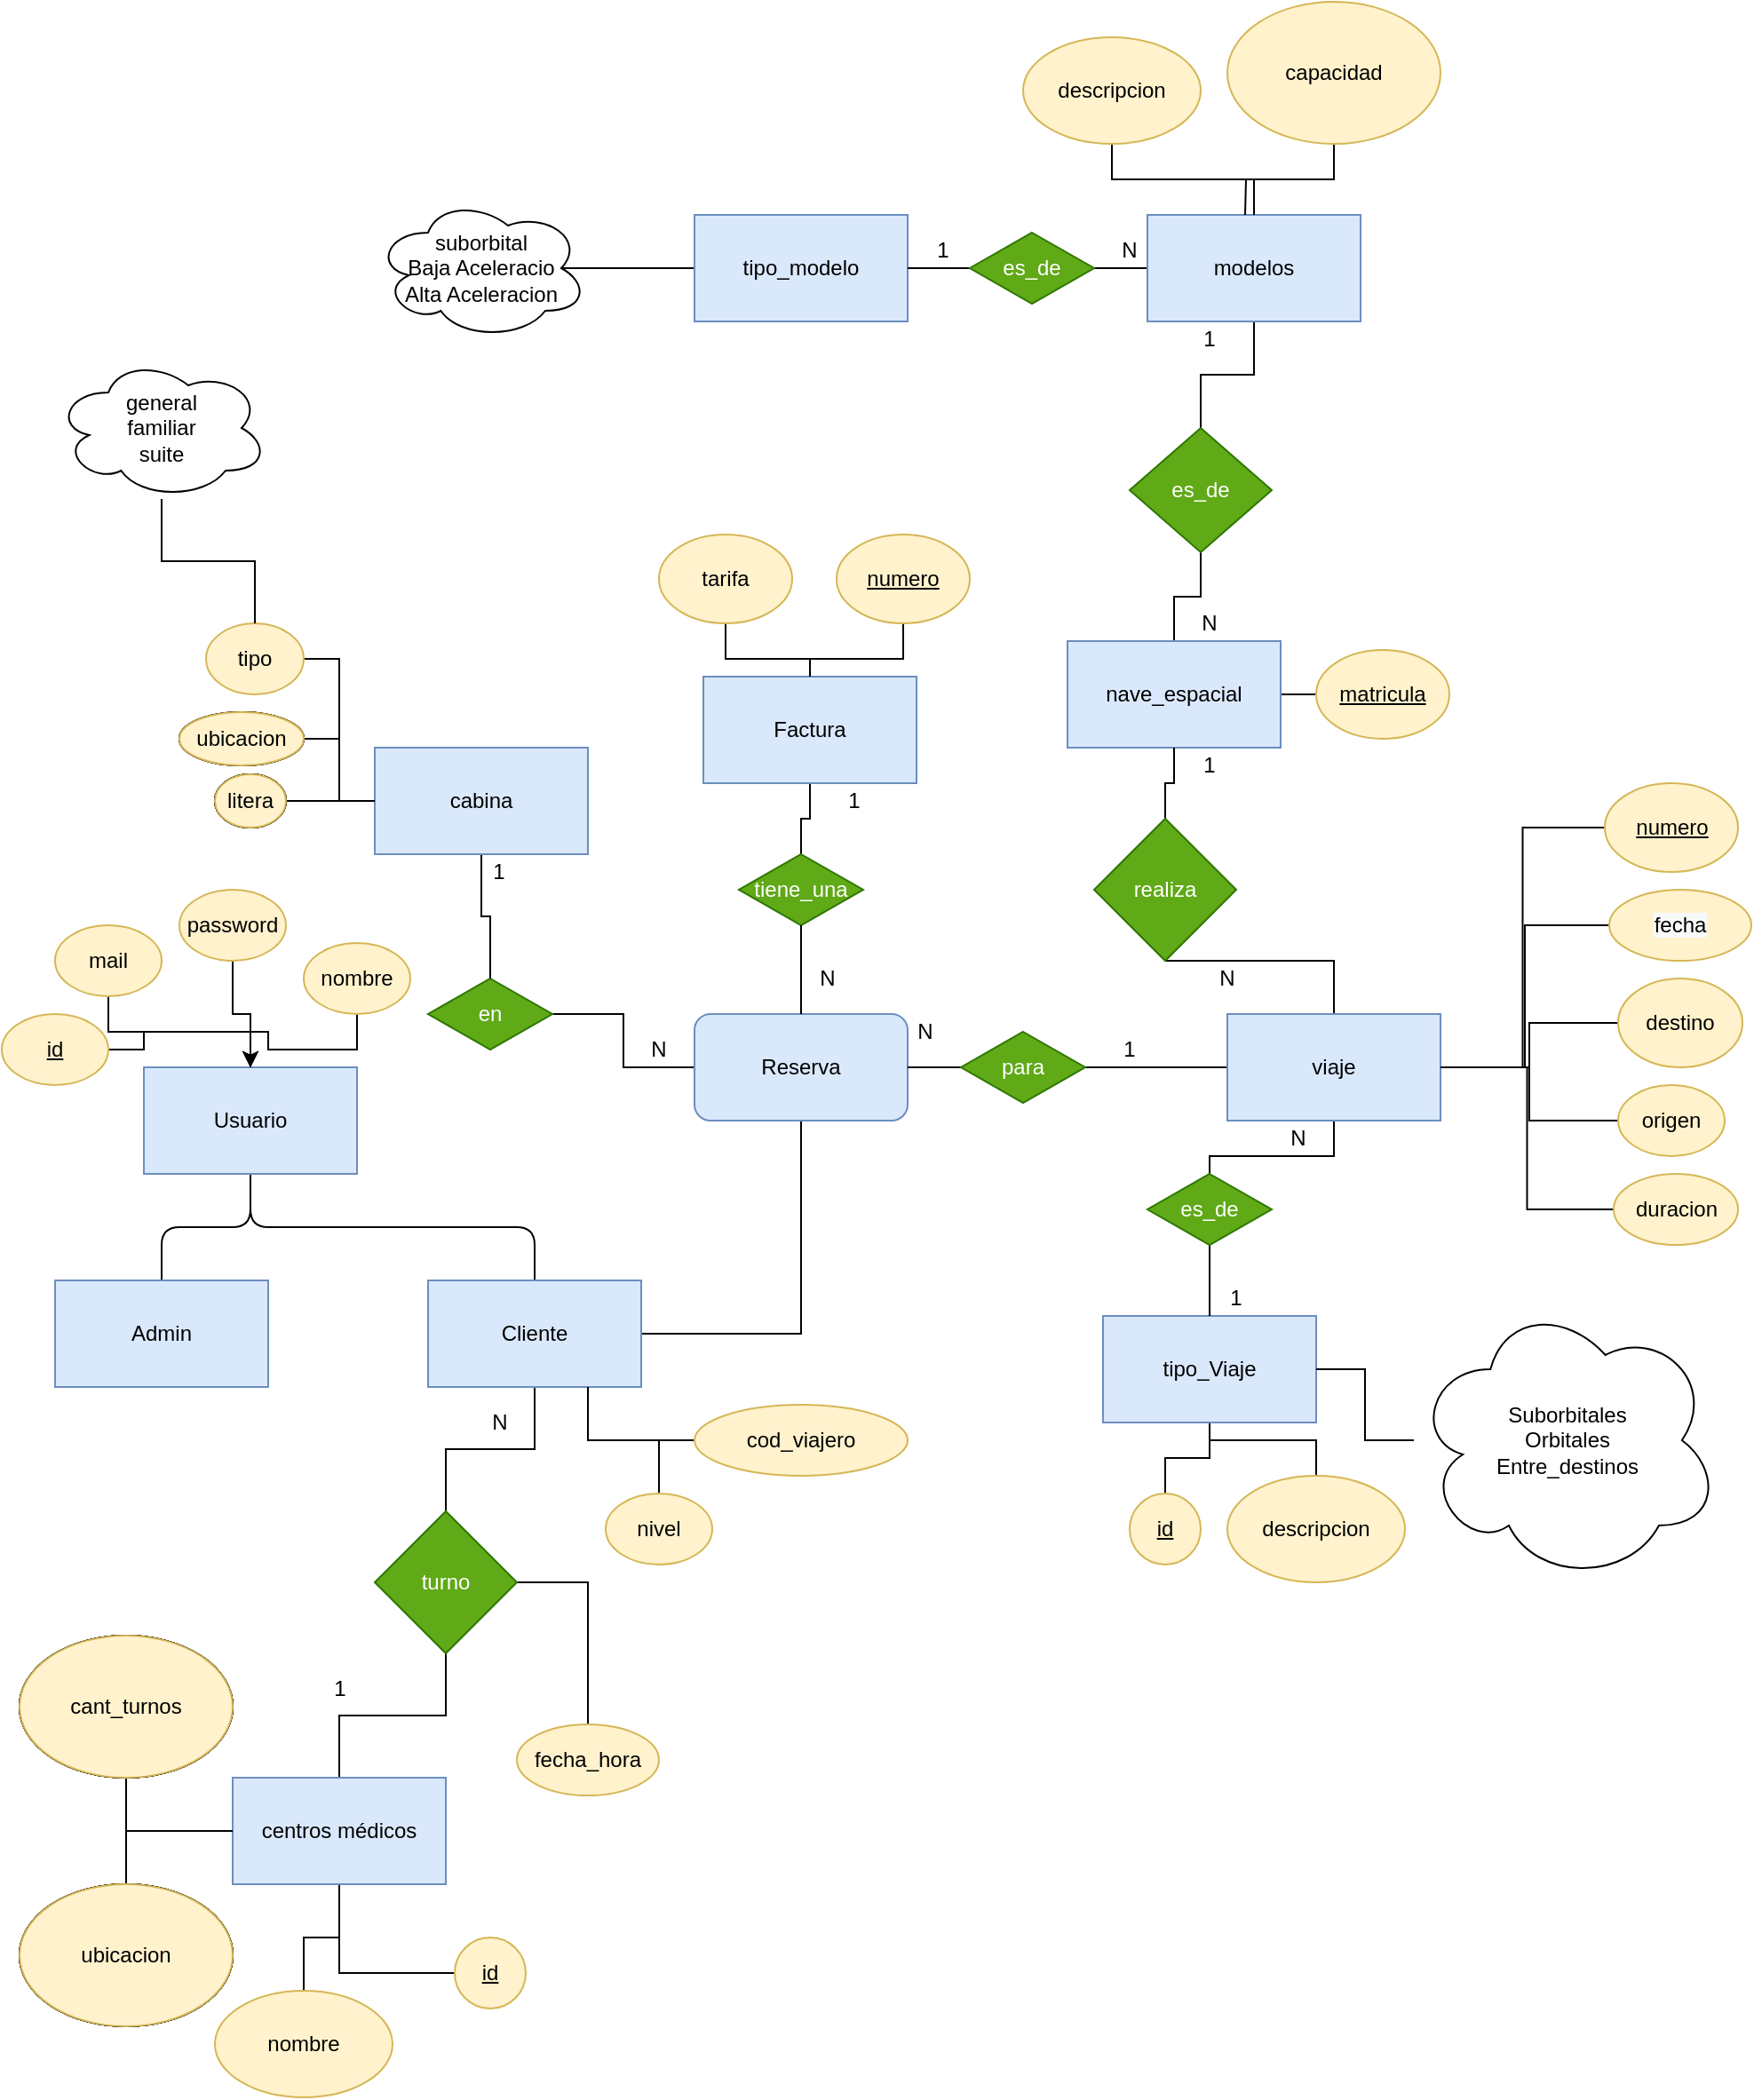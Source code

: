 <mxfile version="15.4.0" type="device"><diagram id="R2lEEEUBdFMjLlhIrx00" name="Page-1"><mxGraphModel dx="1086" dy="1916" grid="1" gridSize="10" guides="1" tooltips="1" connect="1" arrows="1" fold="1" page="1" pageScale="1" pageWidth="850" pageHeight="1100" math="0" shadow="0" extFonts="Permanent Marker^https://fonts.googleapis.com/css?family=Permanent+Marker"><root><mxCell id="0"/><mxCell id="1" parent="0"/><mxCell id="B8T8bs2UyUNcAx32hagl-4" value="Usuario" style="rounded=0;whiteSpace=wrap;html=1;" parent="1" vertex="1"><mxGeometry x="80" y="340" width="120" height="60" as="geometry"/></mxCell><mxCell id="B8T8bs2UyUNcAx32hagl-15" style="edgeStyle=orthogonalEdgeStyle;rounded=0;orthogonalLoop=1;jettySize=auto;html=1;exitX=1;exitY=0.5;exitDx=0;exitDy=0;entryX=0.5;entryY=1;entryDx=0;entryDy=0;startArrow=none;startFill=0;endArrow=none;endFill=0;" parent="1" source="B8T8bs2UyUNcAx32hagl-6" target="40-9V2PoJNubMaqAicuW-30" edge="1"><mxGeometry relative="1" as="geometry"><mxPoint x="500" y="380" as="targetPoint"/></mxGeometry></mxCell><mxCell id="B8T8bs2UyUNcAx32hagl-6" value="Cliente" style="rounded=0;whiteSpace=wrap;html=1;" parent="1" vertex="1"><mxGeometry x="240" y="460" width="120" height="60" as="geometry"/></mxCell><mxCell id="B8T8bs2UyUNcAx32hagl-7" value="Admin" style="rounded=0;whiteSpace=wrap;html=1;" parent="1" vertex="1"><mxGeometry x="30" y="460" width="120" height="60" as="geometry"/></mxCell><mxCell id="B8T8bs2UyUNcAx32hagl-9" value="" style="endArrow=none;html=1;entryX=0.5;entryY=1;entryDx=0;entryDy=0;exitX=0.5;exitY=0;exitDx=0;exitDy=0;edgeStyle=orthogonalEdgeStyle;startArrow=none;startFill=0;endFill=0;" parent="1" source="B8T8bs2UyUNcAx32hagl-6" target="B8T8bs2UyUNcAx32hagl-4" edge="1"><mxGeometry width="50" height="50" relative="1" as="geometry"><mxPoint x="380" y="460" as="sourcePoint"/><mxPoint x="430" y="410" as="targetPoint"/></mxGeometry></mxCell><mxCell id="B8T8bs2UyUNcAx32hagl-10" value="" style="endArrow=none;html=1;entryX=0.5;entryY=1;entryDx=0;entryDy=0;exitX=0.5;exitY=0;exitDx=0;exitDy=0;edgeStyle=orthogonalEdgeStyle;startArrow=none;startFill=0;endFill=0;" parent="1" source="B8T8bs2UyUNcAx32hagl-7" target="B8T8bs2UyUNcAx32hagl-4" edge="1"><mxGeometry width="50" height="50" relative="1" as="geometry"><mxPoint x="240" y="470" as="sourcePoint"/><mxPoint x="220" y="410" as="targetPoint"/></mxGeometry></mxCell><mxCell id="B8T8bs2UyUNcAx32hagl-29" style="edgeStyle=orthogonalEdgeStyle;rounded=0;orthogonalLoop=1;jettySize=auto;html=1;startArrow=none;startFill=0;endArrow=none;endFill=0;entryX=0.5;entryY=0;entryDx=0;entryDy=0;" parent="1" source="B8T8bs2UyUNcAx32hagl-28" target="40-9V2PoJNubMaqAicuW-36" edge="1"><mxGeometry relative="1" as="geometry"><mxPoint x="660" y="70" as="targetPoint"/></mxGeometry></mxCell><mxCell id="B8T8bs2UyUNcAx32hagl-30" style="edgeStyle=orthogonalEdgeStyle;rounded=0;orthogonalLoop=1;jettySize=auto;html=1;entryX=0.5;entryY=1;entryDx=0;entryDy=0;startArrow=none;startFill=0;endArrow=none;endFill=0;" parent="1" source="B8T8bs2UyUNcAx32hagl-28" target="B8T8bs2UyUNcAx32hagl-26" edge="1"><mxGeometry relative="1" as="geometry"/></mxCell><mxCell id="B8T8bs2UyUNcAx32hagl-28" value="es_de" style="rhombus;whiteSpace=wrap;html=1;fillColor=#60a917;strokeColor=#2D7600;fontColor=#ffffff;" parent="1" vertex="1"><mxGeometry x="635" y="-20" width="80" height="70" as="geometry"/></mxCell><mxCell id="B8T8bs2UyUNcAx32hagl-31" value="N" style="text;html=1;strokeColor=none;fillColor=none;align=center;verticalAlign=middle;whiteSpace=wrap;rounded=0;" parent="1" vertex="1"><mxGeometry x="660" y="80" width="40" height="20" as="geometry"/></mxCell><mxCell id="40-9V2PoJNubMaqAicuW-154" value="N" style="text;html=1;strokeColor=none;fillColor=none;align=center;verticalAlign=middle;whiteSpace=wrap;rounded=0;" parent="1" vertex="1"><mxGeometry x="670" y="280" width="40" height="20" as="geometry"/></mxCell><mxCell id="40-9V2PoJNubMaqAicuW-190" value="N" style="text;html=1;strokeColor=none;fillColor=none;align=center;verticalAlign=middle;whiteSpace=wrap;rounded=0;" parent="1" vertex="1"><mxGeometry x="350" y="320" width="40" height="20" as="geometry"/></mxCell><mxCell id="40-9V2PoJNubMaqAicuW-171" value="N" style="text;html=1;strokeColor=none;fillColor=none;align=center;verticalAlign=middle;whiteSpace=wrap;rounded=0;" parent="1" vertex="1"><mxGeometry x="500" y="310" width="40" height="20" as="geometry"/></mxCell><mxCell id="40-9V2PoJNubMaqAicuW-165" value="N" style="text;html=1;strokeColor=none;fillColor=none;align=center;verticalAlign=middle;whiteSpace=wrap;rounded=0;" parent="1" vertex="1"><mxGeometry x="710" y="370" width="40" height="20" as="geometry"/></mxCell><mxCell id="40-9V2PoJNubMaqAicuW-155" value="1" style="text;html=1;strokeColor=none;fillColor=none;align=center;verticalAlign=middle;whiteSpace=wrap;rounded=0;" parent="1" vertex="1"><mxGeometry x="660" y="160" width="40" height="20" as="geometry"/></mxCell><mxCell id="40-9V2PoJNubMaqAicuW-166" value="1" style="text;html=1;strokeColor=none;fillColor=none;align=center;verticalAlign=middle;whiteSpace=wrap;rounded=0;" parent="1" vertex="1"><mxGeometry x="675" y="460" width="40" height="20" as="geometry"/></mxCell><mxCell id="40-9V2PoJNubMaqAicuW-172" value="1" style="text;html=1;strokeColor=none;fillColor=none;align=center;verticalAlign=middle;whiteSpace=wrap;rounded=0;" parent="1" vertex="1"><mxGeometry x="615" y="320" width="40" height="20" as="geometry"/></mxCell><mxCell id="40-9V2PoJNubMaqAicuW-152" value="1" style="text;html=1;strokeColor=none;fillColor=none;align=center;verticalAlign=middle;whiteSpace=wrap;rounded=0;" parent="1" vertex="1"><mxGeometry x="510" y="-130" width="40" height="20" as="geometry"/></mxCell><mxCell id="B8T8bs2UyUNcAx32hagl-51" value="ubicacion" style="ellipse;whiteSpace=wrap;html=1;" parent="1" vertex="1"><mxGeometry x="10" y="800" width="120" height="80" as="geometry"/></mxCell><mxCell id="B8T8bs2UyUNcAx32hagl-52" value="cant_turnos" style="ellipse;whiteSpace=wrap;html=1;" parent="1" vertex="1"><mxGeometry x="10" y="660" width="120" height="80" as="geometry"/></mxCell><mxCell id="B8T8bs2UyUNcAx32hagl-56" style="edgeStyle=orthogonalEdgeStyle;rounded=0;orthogonalLoop=1;jettySize=auto;html=1;entryX=0.5;entryY=1;entryDx=0;entryDy=0;startArrow=none;startFill=0;endArrow=none;endFill=0;exitX=0.5;exitY=0;exitDx=0;exitDy=0;" parent="1" source="40-9V2PoJNubMaqAicuW-109" target="B8T8bs2UyUNcAx32hagl-6" edge="1"><mxGeometry relative="1" as="geometry"><mxPoint x="280" y="620" as="sourcePoint"/></mxGeometry></mxCell><mxCell id="B8T8bs2UyUNcAx32hagl-57" style="edgeStyle=orthogonalEdgeStyle;rounded=0;orthogonalLoop=1;jettySize=auto;html=1;startArrow=none;startFill=0;endArrow=none;endFill=0;entryX=0.5;entryY=0;entryDx=0;entryDy=0;exitX=0.5;exitY=1;exitDx=0;exitDy=0;" parent="1" source="40-9V2PoJNubMaqAicuW-109" target="40-9V2PoJNubMaqAicuW-24" edge="1"><mxGeometry relative="1" as="geometry"><mxPoint x="280" y="700" as="sourcePoint"/><mxPoint x="220" y="740" as="targetPoint"/></mxGeometry></mxCell><mxCell id="B8T8bs2UyUNcAx32hagl-62" style="edgeStyle=orthogonalEdgeStyle;rounded=0;orthogonalLoop=1;jettySize=auto;html=1;entryX=0.75;entryY=1;entryDx=0;entryDy=0;startArrow=none;startFill=0;endArrow=none;endFill=0;exitX=0.5;exitY=0;exitDx=0;exitDy=0;" parent="1" source="40-9V2PoJNubMaqAicuW-100" target="B8T8bs2UyUNcAx32hagl-6" edge="1"><mxGeometry relative="1" as="geometry"><mxPoint x="385" y="600" as="sourcePoint"/></mxGeometry></mxCell><mxCell id="40-9V2PoJNubMaqAicuW-175" style="edgeStyle=orthogonalEdgeStyle;rounded=0;orthogonalLoop=1;jettySize=auto;html=1;entryX=0.5;entryY=1;entryDx=0;entryDy=0;startArrow=none;startFill=0;endArrow=none;endFill=0;" parent="1" source="40-9V2PoJNubMaqAicuW-173" target="40-9V2PoJNubMaqAicuW-32" edge="1"><mxGeometry relative="1" as="geometry"/></mxCell><mxCell id="40-9V2PoJNubMaqAicuW-173" value="descripcion" style="ellipse;whiteSpace=wrap;html=1;fillColor=#fff2cc;strokeColor=#d6b656;" parent="1" vertex="1"><mxGeometry x="690" y="570" width="100" height="60" as="geometry"/></mxCell><mxCell id="40-9V2PoJNubMaqAicuW-178" style="edgeStyle=orthogonalEdgeStyle;rounded=0;orthogonalLoop=1;jettySize=auto;html=1;entryX=0.5;entryY=1;entryDx=0;entryDy=0;startArrow=none;startFill=0;endArrow=none;endFill=0;" parent="1" source="40-9V2PoJNubMaqAicuW-177" target="40-9V2PoJNubMaqAicuW-24" edge="1"><mxGeometry relative="1" as="geometry"/></mxCell><mxCell id="40-9V2PoJNubMaqAicuW-177" value="nombre" style="ellipse;whiteSpace=wrap;html=1;fillColor=#fff2cc;strokeColor=#d6b656;" parent="1" vertex="1"><mxGeometry x="120" y="860" width="100" height="60" as="geometry"/></mxCell><mxCell id="40-9V2PoJNubMaqAicuW-176" style="edgeStyle=orthogonalEdgeStyle;rounded=0;orthogonalLoop=1;jettySize=auto;html=1;entryX=0.5;entryY=1;entryDx=0;entryDy=0;startArrow=none;startFill=0;endArrow=none;endFill=0;" parent="1" source="40-9V2PoJNubMaqAicuW-174" target="40-9V2PoJNubMaqAicuW-32" edge="1"><mxGeometry relative="1" as="geometry"/></mxCell><mxCell id="40-9V2PoJNubMaqAicuW-174" value="id" style="ellipse;whiteSpace=wrap;html=1;fillColor=#fff2cc;strokeColor=#d6b656;fontStyle=4" parent="1" vertex="1"><mxGeometry x="635" y="580" width="40" height="40" as="geometry"/></mxCell><mxCell id="40-9V2PoJNubMaqAicuW-180" style="edgeStyle=orthogonalEdgeStyle;rounded=0;orthogonalLoop=1;jettySize=auto;html=1;entryX=0.5;entryY=1;entryDx=0;entryDy=0;startArrow=none;startFill=0;endArrow=none;endFill=0;" parent="1" source="40-9V2PoJNubMaqAicuW-179" target="40-9V2PoJNubMaqAicuW-24" edge="1"><mxGeometry relative="1" as="geometry"/></mxCell><mxCell id="40-9V2PoJNubMaqAicuW-179" value="id" style="ellipse;whiteSpace=wrap;html=1;fillColor=#fff2cc;strokeColor=#d6b656;fontStyle=4" parent="1" vertex="1"><mxGeometry x="255" y="830" width="40" height="40" as="geometry"/></mxCell><mxCell id="40-9V2PoJNubMaqAicuW-116" style="edgeStyle=orthogonalEdgeStyle;rounded=0;orthogonalLoop=1;jettySize=auto;html=1;entryX=1;entryY=0.5;entryDx=0;entryDy=0;startArrow=none;startFill=0;endArrow=none;endFill=0;" parent="1" source="B8T8bs2UyUNcAx32hagl-77" target="40-9V2PoJNubMaqAicuW-36" edge="1"><mxGeometry relative="1" as="geometry"/></mxCell><mxCell id="B8T8bs2UyUNcAx32hagl-77" value="matricula" style="ellipse;whiteSpace=wrap;html=1;fontStyle=4;fillColor=#fff2cc;strokeColor=#d6b656;" parent="1" vertex="1"><mxGeometry x="740" y="105" width="75" height="50" as="geometry"/></mxCell><mxCell id="40-9V2PoJNubMaqAicuW-22" value="Admin" style="rounded=0;whiteSpace=wrap;html=1;" parent="1" vertex="1"><mxGeometry x="30" y="460" width="120" height="60" as="geometry"/></mxCell><mxCell id="40-9V2PoJNubMaqAicuW-23" value="Cliente" style="rounded=0;whiteSpace=wrap;html=1;" parent="1" vertex="1"><mxGeometry x="240" y="460" width="120" height="60" as="geometry"/></mxCell><mxCell id="40-9V2PoJNubMaqAicuW-24" value="&#10;&#10;centros médicos&#10;&#10;" style="rounded=0;whiteSpace=wrap;html=1;fillColor=#dae8fc;strokeColor=#6c8ebf;" parent="1" vertex="1"><mxGeometry x="130" y="740" width="120" height="60" as="geometry"/></mxCell><mxCell id="40-9V2PoJNubMaqAicuW-25" value="Admin" style="rounded=0;whiteSpace=wrap;html=1;fillColor=#dae8fc;strokeColor=#6c8ebf;" parent="1" vertex="1"><mxGeometry x="30" y="460" width="120" height="60" as="geometry"/></mxCell><mxCell id="40-9V2PoJNubMaqAicuW-26" value="Cliente" style="rounded=0;whiteSpace=wrap;html=1;fillColor=#dae8fc;strokeColor=#6c8ebf;" parent="1" vertex="1"><mxGeometry x="240" y="460" width="120" height="60" as="geometry"/></mxCell><mxCell id="40-9V2PoJNubMaqAicuW-27" value="Usuario" style="rounded=0;whiteSpace=wrap;html=1;fillColor=#dae8fc;strokeColor=#6c8ebf;" parent="1" vertex="1"><mxGeometry x="80" y="340" width="120" height="60" as="geometry"/></mxCell><mxCell id="40-9V2PoJNubMaqAicuW-162" style="edgeStyle=orthogonalEdgeStyle;rounded=0;orthogonalLoop=1;jettySize=auto;html=1;entryX=0.875;entryY=0.5;entryDx=0;entryDy=0;entryPerimeter=0;startArrow=none;startFill=0;endArrow=none;endFill=0;" parent="1" source="40-9V2PoJNubMaqAicuW-147" target="40-9V2PoJNubMaqAicuW-161" edge="1"><mxGeometry relative="1" as="geometry"/></mxCell><mxCell id="40-9V2PoJNubMaqAicuW-147" value="tipo_modelo" style="rounded=0;whiteSpace=wrap;html=1;fillColor=#dae8fc;strokeColor=#6c8ebf;" parent="1" vertex="1"><mxGeometry x="390" y="-140" width="120" height="60" as="geometry"/></mxCell><mxCell id="40-9V2PoJNubMaqAicuW-189" style="edgeStyle=orthogonalEdgeStyle;rounded=0;orthogonalLoop=1;jettySize=auto;html=1;startArrow=none;startFill=0;endArrow=none;endFill=0;" parent="1" source="40-9V2PoJNubMaqAicuW-30" target="40-9V2PoJNubMaqAicuW-187" edge="1"><mxGeometry relative="1" as="geometry"/></mxCell><mxCell id="40-9V2PoJNubMaqAicuW-30" value="Reserva" style="rounded=1;whiteSpace=wrap;html=1;fillColor=#dae8fc;strokeColor=#6c8ebf;" parent="1" vertex="1"><mxGeometry x="390" y="310" width="120" height="60" as="geometry"/></mxCell><mxCell id="40-9V2PoJNubMaqAicuW-32" value="tipo_Viaje" style="rounded=0;whiteSpace=wrap;html=1;fillColor=#dae8fc;strokeColor=#6c8ebf;" parent="1" vertex="1"><mxGeometry x="620" y="480" width="120" height="60" as="geometry"/></mxCell><mxCell id="40-9V2PoJNubMaqAicuW-36" value="nave_espacial" style="rounded=0;whiteSpace=wrap;html=1;fillColor=#dae8fc;strokeColor=#6c8ebf;" parent="1" vertex="1"><mxGeometry x="600" y="100" width="120" height="60" as="geometry"/></mxCell><mxCell id="40-9V2PoJNubMaqAicuW-52" value="cant_turnos" style="ellipse;whiteSpace=wrap;html=1;" parent="1" vertex="1"><mxGeometry x="10" y="660" width="120" height="80" as="geometry"/></mxCell><mxCell id="40-9V2PoJNubMaqAicuW-53" value="ubicacion" style="ellipse;whiteSpace=wrap;html=1;" parent="1" vertex="1"><mxGeometry x="10" y="800" width="120" height="80" as="geometry"/></mxCell><mxCell id="40-9V2PoJNubMaqAicuW-64" value="cant_turnos" style="ellipse;whiteSpace=wrap;html=1;" parent="1" vertex="1"><mxGeometry x="10" y="660" width="120" height="80" as="geometry"/></mxCell><mxCell id="40-9V2PoJNubMaqAicuW-65" value="ubicacion" style="ellipse;whiteSpace=wrap;html=1;" parent="1" vertex="1"><mxGeometry x="10" y="800" width="120" height="80" as="geometry"/></mxCell><mxCell id="40-9V2PoJNubMaqAicuW-76" value="cant_turnos" style="ellipse;whiteSpace=wrap;html=1;" parent="1" vertex="1"><mxGeometry x="10" y="660" width="120" height="80" as="geometry"/></mxCell><mxCell id="40-9V2PoJNubMaqAicuW-77" value="ubicacion" style="ellipse;whiteSpace=wrap;html=1;" parent="1" vertex="1"><mxGeometry x="10" y="800" width="120" height="80" as="geometry"/></mxCell><mxCell id="40-9V2PoJNubMaqAicuW-89" value="cant_turnos" style="ellipse;whiteSpace=wrap;html=1;" parent="1" vertex="1"><mxGeometry x="10" y="660" width="120" height="80" as="geometry"/></mxCell><mxCell id="40-9V2PoJNubMaqAicuW-90" value="ubicacion" style="ellipse;whiteSpace=wrap;html=1;" parent="1" vertex="1"><mxGeometry x="10" y="800" width="120" height="80" as="geometry"/></mxCell><mxCell id="40-9V2PoJNubMaqAicuW-126" style="edgeStyle=orthogonalEdgeStyle;rounded=0;orthogonalLoop=1;jettySize=auto;html=1;entryX=1;entryY=0.5;entryDx=0;entryDy=0;startArrow=none;startFill=0;endArrow=none;endFill=0;" parent="1" source="40-9V2PoJNubMaqAicuW-99" target="40-9V2PoJNubMaqAicuW-109" edge="1"><mxGeometry relative="1" as="geometry"/></mxCell><mxCell id="40-9V2PoJNubMaqAicuW-99" value="fecha_hora" style="ellipse;whiteSpace=wrap;html=1;fillColor=#fff2cc;strokeColor=#d6b656;" parent="1" vertex="1"><mxGeometry x="290" y="710" width="80" height="40" as="geometry"/></mxCell><mxCell id="40-9V2PoJNubMaqAicuW-100" value="nivel" style="ellipse;whiteSpace=wrap;html=1;fillColor=#fff2cc;strokeColor=#d6b656;" parent="1" vertex="1"><mxGeometry x="340" y="580" width="60" height="40" as="geometry"/></mxCell><mxCell id="40-9V2PoJNubMaqAicuW-127" style="edgeStyle=orthogonalEdgeStyle;rounded=0;orthogonalLoop=1;jettySize=auto;html=1;entryX=0.75;entryY=1;entryDx=0;entryDy=0;startArrow=none;startFill=0;endArrow=none;endFill=0;" parent="1" source="40-9V2PoJNubMaqAicuW-101" target="40-9V2PoJNubMaqAicuW-26" edge="1"><mxGeometry relative="1" as="geometry"/></mxCell><mxCell id="40-9V2PoJNubMaqAicuW-101" value="cod_viajero" style="ellipse;whiteSpace=wrap;html=1;fillColor=#fff2cc;strokeColor=#d6b656;" parent="1" vertex="1"><mxGeometry x="390" y="530" width="120" height="40" as="geometry"/></mxCell><mxCell id="40-9V2PoJNubMaqAicuW-123" style="edgeStyle=orthogonalEdgeStyle;rounded=0;orthogonalLoop=1;jettySize=auto;html=1;entryX=0;entryY=0.5;entryDx=0;entryDy=0;startArrow=none;startFill=0;endArrow=none;endFill=0;" parent="1" source="40-9V2PoJNubMaqAicuW-102" target="40-9V2PoJNubMaqAicuW-24" edge="1"><mxGeometry relative="1" as="geometry"/></mxCell><mxCell id="40-9V2PoJNubMaqAicuW-102" value="cant_turnos" style="ellipse;whiteSpace=wrap;html=1;fillColor=#fff2cc;strokeColor=#d6b656;" parent="1" vertex="1"><mxGeometry x="10" y="660" width="120" height="80" as="geometry"/></mxCell><mxCell id="40-9V2PoJNubMaqAicuW-122" style="edgeStyle=orthogonalEdgeStyle;rounded=0;orthogonalLoop=1;jettySize=auto;html=1;entryX=0;entryY=0.5;entryDx=0;entryDy=0;startArrow=none;startFill=0;endArrow=none;endFill=0;" parent="1" source="40-9V2PoJNubMaqAicuW-103" target="40-9V2PoJNubMaqAicuW-24" edge="1"><mxGeometry relative="1" as="geometry"/></mxCell><mxCell id="40-9V2PoJNubMaqAicuW-103" value="ubicacion" style="ellipse;whiteSpace=wrap;html=1;fillColor=#fff2cc;strokeColor=#d6b656;" parent="1" vertex="1"><mxGeometry x="10" y="800" width="120" height="80" as="geometry"/></mxCell><mxCell id="40-9V2PoJNubMaqAicuW-128" style="edgeStyle=orthogonalEdgeStyle;rounded=0;orthogonalLoop=1;jettySize=auto;html=1;startArrow=none;startFill=0;endArrow=none;endFill=0;" parent="1" source="40-9V2PoJNubMaqAicuW-104" target="40-9V2PoJNubMaqAicuW-27" edge="1"><mxGeometry relative="1" as="geometry"/></mxCell><mxCell id="40-9V2PoJNubMaqAicuW-104" value="mail" style="ellipse;whiteSpace=wrap;html=1;fillColor=#fff2cc;strokeColor=#d6b656;fontStyle=0" parent="1" vertex="1"><mxGeometry x="30" y="260" width="60" height="40" as="geometry"/></mxCell><mxCell id="PTUDIPtcM2swyEHeDzju-6" style="edgeStyle=orthogonalEdgeStyle;rounded=0;orthogonalLoop=1;jettySize=auto;html=1;entryX=0.5;entryY=0;entryDx=0;entryDy=0;" edge="1" parent="1" source="PTUDIPtcM2swyEHeDzju-3" target="40-9V2PoJNubMaqAicuW-27"><mxGeometry relative="1" as="geometry"/></mxCell><mxCell id="PTUDIPtcM2swyEHeDzju-3" value="id" style="ellipse;whiteSpace=wrap;html=1;fillColor=#fff2cc;strokeColor=#d6b656;fontStyle=4" vertex="1" parent="1"><mxGeometry y="310" width="60" height="40" as="geometry"/></mxCell><mxCell id="PTUDIPtcM2swyEHeDzju-5" style="edgeStyle=orthogonalEdgeStyle;rounded=0;orthogonalLoop=1;jettySize=auto;html=1;entryX=0.5;entryY=0;entryDx=0;entryDy=0;" edge="1" parent="1" source="PTUDIPtcM2swyEHeDzju-1" target="40-9V2PoJNubMaqAicuW-27"><mxGeometry relative="1" as="geometry"/></mxCell><mxCell id="PTUDIPtcM2swyEHeDzju-1" value="password" style="ellipse;whiteSpace=wrap;html=1;fillColor=#fff2cc;strokeColor=#d6b656;fontStyle=0" vertex="1" parent="1"><mxGeometry x="100" y="240" width="60" height="40" as="geometry"/></mxCell><mxCell id="PTUDIPtcM2swyEHeDzju-4" style="edgeStyle=orthogonalEdgeStyle;rounded=0;orthogonalLoop=1;jettySize=auto;html=1;entryX=0.5;entryY=0;entryDx=0;entryDy=0;" edge="1" parent="1" source="PTUDIPtcM2swyEHeDzju-2" target="40-9V2PoJNubMaqAicuW-27"><mxGeometry relative="1" as="geometry"/></mxCell><mxCell id="PTUDIPtcM2swyEHeDzju-2" value="nombre" style="ellipse;whiteSpace=wrap;html=1;fillColor=#fff2cc;strokeColor=#d6b656;fontStyle=0" vertex="1" parent="1"><mxGeometry x="170" y="270" width="60" height="40" as="geometry"/></mxCell><mxCell id="40-9V2PoJNubMaqAicuW-109" value="turno" style="rhombus;whiteSpace=wrap;html=1;fillColor=#60a917;strokeColor=#2D7600;fontColor=#ffffff;" parent="1" vertex="1"><mxGeometry x="210" y="590" width="80" height="80" as="geometry"/></mxCell><mxCell id="40-9V2PoJNubMaqAicuW-143" style="edgeStyle=orthogonalEdgeStyle;rounded=0;orthogonalLoop=1;jettySize=auto;html=1;entryX=0.5;entryY=1;entryDx=0;entryDy=0;startArrow=none;startFill=0;endArrow=none;endFill=0;" parent="1" source="40-9V2PoJNubMaqAicuW-110" target="40-9V2PoJNubMaqAicuW-31" edge="1"><mxGeometry relative="1" as="geometry"><Array as="points"><mxPoint x="680" y="390"/><mxPoint x="750" y="390"/></Array></mxGeometry></mxCell><mxCell id="40-9V2PoJNubMaqAicuW-145" style="edgeStyle=orthogonalEdgeStyle;rounded=0;orthogonalLoop=1;jettySize=auto;html=1;entryX=0.5;entryY=0;entryDx=0;entryDy=0;startArrow=none;startFill=0;endArrow=none;endFill=0;" parent="1" source="40-9V2PoJNubMaqAicuW-110" target="40-9V2PoJNubMaqAicuW-32" edge="1"><mxGeometry relative="1" as="geometry"/></mxCell><mxCell id="40-9V2PoJNubMaqAicuW-110" value="es_de" style="rhombus;whiteSpace=wrap;html=1;fillColor=#60a917;strokeColor=#2D7600;fontColor=#ffffff;" parent="1" vertex="1"><mxGeometry x="645" y="400" width="70" height="40" as="geometry"/></mxCell><mxCell id="40-9V2PoJNubMaqAicuW-194" style="edgeStyle=orthogonalEdgeStyle;rounded=0;orthogonalLoop=1;jettySize=auto;html=1;entryX=0.5;entryY=1;entryDx=0;entryDy=0;startArrow=none;startFill=0;endArrow=none;endFill=0;" parent="1" source="40-9V2PoJNubMaqAicuW-193" target="40-9V2PoJNubMaqAicuW-29" edge="1"><mxGeometry relative="1" as="geometry"/></mxCell><mxCell id="40-9V2PoJNubMaqAicuW-193" value="tiene_una" style="rhombus;whiteSpace=wrap;html=1;fillColor=#60a917;strokeColor=#2D7600;fontColor=#ffffff;" parent="1" vertex="1"><mxGeometry x="415" y="220" width="70" height="40" as="geometry"/></mxCell><mxCell id="40-9V2PoJNubMaqAicuW-187" value="en" style="rhombus;whiteSpace=wrap;html=1;fillColor=#60a917;strokeColor=#2D7600;fontColor=#ffffff;" parent="1" vertex="1"><mxGeometry x="240" y="290" width="70" height="40" as="geometry"/></mxCell><mxCell id="40-9V2PoJNubMaqAicuW-168" style="edgeStyle=orthogonalEdgeStyle;rounded=0;orthogonalLoop=1;jettySize=auto;html=1;entryX=1;entryY=0.5;entryDx=0;entryDy=0;startArrow=none;startFill=0;endArrow=none;endFill=0;" parent="1" source="40-9V2PoJNubMaqAicuW-167" target="40-9V2PoJNubMaqAicuW-30" edge="1"><mxGeometry relative="1" as="geometry"/></mxCell><mxCell id="40-9V2PoJNubMaqAicuW-170" style="edgeStyle=orthogonalEdgeStyle;rounded=0;orthogonalLoop=1;jettySize=auto;html=1;entryX=0;entryY=0.5;entryDx=0;entryDy=0;startArrow=none;startFill=0;endArrow=none;endFill=0;" parent="1" source="40-9V2PoJNubMaqAicuW-167" target="40-9V2PoJNubMaqAicuW-31" edge="1"><mxGeometry relative="1" as="geometry"/></mxCell><mxCell id="40-9V2PoJNubMaqAicuW-167" value="para" style="rhombus;whiteSpace=wrap;html=1;fillColor=#60a917;strokeColor=#2D7600;fontColor=#ffffff;" parent="1" vertex="1"><mxGeometry x="540" y="320" width="70" height="40" as="geometry"/></mxCell><mxCell id="40-9V2PoJNubMaqAicuW-149" style="edgeStyle=orthogonalEdgeStyle;rounded=0;orthogonalLoop=1;jettySize=auto;html=1;entryX=0;entryY=0.5;entryDx=0;entryDy=0;startArrow=none;startFill=0;endArrow=none;endFill=0;" parent="1" source="40-9V2PoJNubMaqAicuW-148" target="B8T8bs2UyUNcAx32hagl-26" edge="1"><mxGeometry relative="1" as="geometry"/></mxCell><mxCell id="40-9V2PoJNubMaqAicuW-150" style="edgeStyle=orthogonalEdgeStyle;rounded=0;orthogonalLoop=1;jettySize=auto;html=1;startArrow=none;startFill=0;endArrow=none;endFill=0;" parent="1" source="40-9V2PoJNubMaqAicuW-148" target="40-9V2PoJNubMaqAicuW-147" edge="1"><mxGeometry relative="1" as="geometry"/></mxCell><mxCell id="40-9V2PoJNubMaqAicuW-148" value="es_de" style="rhombus;whiteSpace=wrap;html=1;fillColor=#60a917;strokeColor=#2D7600;fontColor=#ffffff;" parent="1" vertex="1"><mxGeometry x="545" y="-130" width="70" height="40" as="geometry"/></mxCell><mxCell id="40-9V2PoJNubMaqAicuW-114" style="edgeStyle=orthogonalEdgeStyle;rounded=0;orthogonalLoop=1;jettySize=auto;html=1;entryX=0.5;entryY=0;entryDx=0;entryDy=0;startArrow=none;startFill=0;endArrow=none;endFill=0;" parent="1" source="40-9V2PoJNubMaqAicuW-111" target="40-9V2PoJNubMaqAicuW-31" edge="1"><mxGeometry relative="1" as="geometry"><Array as="points"><mxPoint x="750" y="280"/></Array></mxGeometry></mxCell><mxCell id="40-9V2PoJNubMaqAicuW-115" style="edgeStyle=orthogonalEdgeStyle;rounded=0;orthogonalLoop=1;jettySize=auto;html=1;entryX=0.5;entryY=1;entryDx=0;entryDy=0;startArrow=none;startFill=0;endArrow=none;endFill=0;" parent="1" source="40-9V2PoJNubMaqAicuW-111" target="40-9V2PoJNubMaqAicuW-36" edge="1"><mxGeometry relative="1" as="geometry"/></mxCell><mxCell id="40-9V2PoJNubMaqAicuW-111" value="realiza" style="rhombus;whiteSpace=wrap;html=1;fillColor=#60a917;strokeColor=#2D7600;fontColor=#ffffff;" parent="1" vertex="1"><mxGeometry x="615" y="200" width="80" height="80" as="geometry"/></mxCell><mxCell id="40-9V2PoJNubMaqAicuW-124" value="1" style="text;html=1;align=center;verticalAlign=middle;resizable=0;points=[];autosize=1;strokeColor=none;fillColor=none;" parent="1" vertex="1"><mxGeometry x="180" y="680" width="20" height="20" as="geometry"/></mxCell><mxCell id="40-9V2PoJNubMaqAicuW-125" value="N" style="text;html=1;align=center;verticalAlign=middle;resizable=0;points=[];autosize=1;strokeColor=none;fillColor=none;" parent="1" vertex="1"><mxGeometry x="270" y="530" width="20" height="20" as="geometry"/></mxCell><mxCell id="40-9V2PoJNubMaqAicuW-161" value="suborbital&lt;br&gt;Baja Aceleracio&lt;br&gt;Alta Aceleracion" style="ellipse;shape=cloud;whiteSpace=wrap;html=1;fillColor=#FFFFFF;" parent="1" vertex="1"><mxGeometry x="210" y="-150" width="120" height="80" as="geometry"/></mxCell><mxCell id="40-9V2PoJNubMaqAicuW-164" style="edgeStyle=orthogonalEdgeStyle;rounded=0;orthogonalLoop=1;jettySize=auto;html=1;startArrow=none;startFill=0;endArrow=none;endFill=0;" parent="1" source="40-9V2PoJNubMaqAicuW-163" target="40-9V2PoJNubMaqAicuW-32" edge="1"><mxGeometry relative="1" as="geometry"/></mxCell><mxCell id="40-9V2PoJNubMaqAicuW-163" value="Suborbitales&lt;br&gt;Orbitales&lt;br&gt;Entre_destinos" style="ellipse;shape=cloud;whiteSpace=wrap;html=1;fillColor=#FFFFFF;" parent="1" vertex="1"><mxGeometry x="795" y="470" width="172.5" height="160" as="geometry"/></mxCell><mxCell id="40-9V2PoJNubMaqAicuW-188" style="edgeStyle=orthogonalEdgeStyle;rounded=0;orthogonalLoop=1;jettySize=auto;html=1;startArrow=none;startFill=0;endArrow=none;endFill=0;" parent="1" source="40-9V2PoJNubMaqAicuW-28" target="40-9V2PoJNubMaqAicuW-187" edge="1"><mxGeometry relative="1" as="geometry"/></mxCell><mxCell id="40-9V2PoJNubMaqAicuW-195" value="N" style="text;html=1;strokeColor=none;fillColor=none;align=center;verticalAlign=middle;whiteSpace=wrap;rounded=0;" parent="1" vertex="1"><mxGeometry x="445" y="280" width="40" height="20" as="geometry"/></mxCell><mxCell id="40-9V2PoJNubMaqAicuW-197" value="" style="edgeStyle=orthogonalEdgeStyle;rounded=0;orthogonalLoop=1;jettySize=auto;html=1;exitX=0.5;exitY=0;exitDx=0;exitDy=0;startArrow=none;startFill=0;endArrow=none;endFill=0;entryX=0.5;entryY=1;entryDx=0;entryDy=0;" parent="1" source="40-9V2PoJNubMaqAicuW-30" target="40-9V2PoJNubMaqAicuW-193" edge="1"><mxGeometry relative="1" as="geometry"><mxPoint x="450" y="310" as="sourcePoint"/><mxPoint x="450" y="260" as="targetPoint"/></mxGeometry></mxCell><mxCell id="40-9V2PoJNubMaqAicuW-198" value="" style="group" parent="1" vertex="1" connectable="0"><mxGeometry x="370" y="40" width="175" height="170" as="geometry"/></mxCell><mxCell id="40-9V2PoJNubMaqAicuW-196" value="1" style="text;html=1;strokeColor=none;fillColor=none;align=center;verticalAlign=middle;whiteSpace=wrap;rounded=0;" parent="40-9V2PoJNubMaqAicuW-198" vertex="1"><mxGeometry x="90" y="140" width="40" height="20" as="geometry"/></mxCell><mxCell id="40-9V2PoJNubMaqAicuW-29" value="Factura" style="rounded=0;whiteSpace=wrap;html=1;fillColor=#dae8fc;strokeColor=#6c8ebf;" parent="40-9V2PoJNubMaqAicuW-198" vertex="1"><mxGeometry x="25" y="80" width="120" height="60" as="geometry"/></mxCell><mxCell id="40-9V2PoJNubMaqAicuW-129" style="edgeStyle=orthogonalEdgeStyle;rounded=0;orthogonalLoop=1;jettySize=auto;html=1;entryX=0.5;entryY=0;entryDx=0;entryDy=0;startArrow=none;startFill=0;endArrow=none;endFill=0;" parent="40-9V2PoJNubMaqAicuW-198" source="40-9V2PoJNubMaqAicuW-108" target="40-9V2PoJNubMaqAicuW-29" edge="1"><mxGeometry as="geometry"/></mxCell><mxCell id="40-9V2PoJNubMaqAicuW-108" value="tarifa" style="ellipse;whiteSpace=wrap;html=1;rounded=0;fillColor=#fff2cc;strokeColor=#d6b656;" parent="40-9V2PoJNubMaqAicuW-198" vertex="1"><mxGeometry width="75" height="50" as="geometry"/></mxCell><mxCell id="40-9V2PoJNubMaqAicuW-134" style="edgeStyle=orthogonalEdgeStyle;rounded=0;orthogonalLoop=1;jettySize=auto;html=1;entryX=0.5;entryY=0;entryDx=0;entryDy=0;startArrow=none;startFill=0;endArrow=none;endFill=0;" parent="40-9V2PoJNubMaqAicuW-198" source="40-9V2PoJNubMaqAicuW-133" target="40-9V2PoJNubMaqAicuW-29" edge="1"><mxGeometry as="geometry"/></mxCell><mxCell id="40-9V2PoJNubMaqAicuW-133" value="numero" style="ellipse;whiteSpace=wrap;html=1;rounded=0;fillColor=#fff2cc;strokeColor=#d6b656;fontStyle=4" parent="40-9V2PoJNubMaqAicuW-198" vertex="1"><mxGeometry x="100" width="75" height="50" as="geometry"/></mxCell><mxCell id="40-9V2PoJNubMaqAicuW-199" value="" style="group" parent="1" vertex="1" connectable="0"><mxGeometry x="30" y="-60" width="300" height="300" as="geometry"/></mxCell><mxCell id="40-9V2PoJNubMaqAicuW-191" value="1" style="text;html=1;strokeColor=none;fillColor=none;align=center;verticalAlign=middle;whiteSpace=wrap;rounded=0;" parent="40-9V2PoJNubMaqAicuW-199" vertex="1"><mxGeometry x="230" y="280" width="40" height="20" as="geometry"/></mxCell><mxCell id="B8T8bs2UyUNcAx32hagl-100" value="ubicacion" style="ellipse;whiteSpace=wrap;html=1;" parent="40-9V2PoJNubMaqAicuW-199" vertex="1"><mxGeometry x="70" y="200" width="70" height="30" as="geometry"/></mxCell><mxCell id="B8T8bs2UyUNcAx32hagl-101" value="litera" style="ellipse;whiteSpace=wrap;html=1;" parent="40-9V2PoJNubMaqAicuW-199" vertex="1"><mxGeometry x="90" y="235" width="40" height="30" as="geometry"/></mxCell><mxCell id="B8T8bs2UyUNcAx32hagl-95" value="cabina" style="rounded=0;whiteSpace=wrap;html=1;" parent="40-9V2PoJNubMaqAicuW-199" vertex="1"><mxGeometry x="180" y="220" width="120" height="60" as="geometry"/></mxCell><mxCell id="B8T8bs2UyUNcAx32hagl-103" style="edgeStyle=orthogonalEdgeStyle;rounded=0;orthogonalLoop=1;jettySize=auto;html=1;entryX=0;entryY=0.5;entryDx=0;entryDy=0;exitX=1;exitY=0.5;exitDx=0;exitDy=0;startArrow=none;startFill=0;endArrow=none;endFill=0;" parent="40-9V2PoJNubMaqAicuW-199" source="B8T8bs2UyUNcAx32hagl-100" target="B8T8bs2UyUNcAx32hagl-95" edge="1"><mxGeometry as="geometry"><mxPoint x="142.5" y="275" as="sourcePoint"/></mxGeometry></mxCell><mxCell id="B8T8bs2UyUNcAx32hagl-105" value="" style="edgeStyle=orthogonalEdgeStyle;rounded=0;orthogonalLoop=1;jettySize=auto;html=1;endArrow=none;entryX=0;entryY=0.5;entryDx=0;entryDy=0;startArrow=none;startFill=0;endFill=0;" parent="40-9V2PoJNubMaqAicuW-199" source="B8T8bs2UyUNcAx32hagl-101" target="B8T8bs2UyUNcAx32hagl-95" edge="1"><mxGeometry as="geometry"><mxPoint x="275" y="270" as="targetPoint"/><mxPoint x="125" y="325" as="sourcePoint"/></mxGeometry></mxCell><mxCell id="40-9V2PoJNubMaqAicuW-28" value="cabina" style="rounded=0;whiteSpace=wrap;html=1;fillColor=#dae8fc;strokeColor=#6c8ebf;" parent="40-9V2PoJNubMaqAicuW-199" vertex="1"><mxGeometry x="180" y="220" width="120" height="60" as="geometry"/></mxCell><mxCell id="40-9V2PoJNubMaqAicuW-55" value="litera" style="ellipse;whiteSpace=wrap;html=1;" parent="40-9V2PoJNubMaqAicuW-199" vertex="1"><mxGeometry x="90" y="235" width="40" height="30" as="geometry"/></mxCell><mxCell id="40-9V2PoJNubMaqAicuW-67" value="litera" style="ellipse;whiteSpace=wrap;html=1;" parent="40-9V2PoJNubMaqAicuW-199" vertex="1"><mxGeometry x="90" y="235" width="40" height="30" as="geometry"/></mxCell><mxCell id="40-9V2PoJNubMaqAicuW-79" value="litera" style="ellipse;whiteSpace=wrap;html=1;" parent="40-9V2PoJNubMaqAicuW-199" vertex="1"><mxGeometry x="90" y="235" width="40" height="30" as="geometry"/></mxCell><mxCell id="40-9V2PoJNubMaqAicuW-80" value="ubicacion" style="ellipse;whiteSpace=wrap;html=1;" parent="40-9V2PoJNubMaqAicuW-199" vertex="1"><mxGeometry x="70" y="200" width="70" height="30" as="geometry"/></mxCell><mxCell id="40-9V2PoJNubMaqAicuW-92" value="litera" style="ellipse;whiteSpace=wrap;html=1;" parent="40-9V2PoJNubMaqAicuW-199" vertex="1"><mxGeometry x="90" y="235" width="40" height="30" as="geometry"/></mxCell><mxCell id="40-9V2PoJNubMaqAicuW-93" value="ubicacion" style="ellipse;whiteSpace=wrap;html=1;" parent="40-9V2PoJNubMaqAicuW-199" vertex="1"><mxGeometry x="70" y="200" width="70" height="30" as="geometry"/></mxCell><mxCell id="40-9V2PoJNubMaqAicuW-105" value="litera" style="ellipse;whiteSpace=wrap;html=1;fillColor=#fff2cc;strokeColor=#d6b656;" parent="40-9V2PoJNubMaqAicuW-199" vertex="1"><mxGeometry x="90" y="235" width="40" height="30" as="geometry"/></mxCell><mxCell id="40-9V2PoJNubMaqAicuW-106" value="ubicacion" style="ellipse;whiteSpace=wrap;html=1;fillColor=#fff2cc;strokeColor=#d6b656;" parent="40-9V2PoJNubMaqAicuW-199" vertex="1"><mxGeometry x="70" y="200" width="70" height="30" as="geometry"/></mxCell><mxCell id="40-9V2PoJNubMaqAicuW-183" style="edgeStyle=orthogonalEdgeStyle;rounded=0;orthogonalLoop=1;jettySize=auto;html=1;entryX=0;entryY=0.5;entryDx=0;entryDy=0;startArrow=none;startFill=0;endArrow=none;endFill=0;" parent="40-9V2PoJNubMaqAicuW-199" source="40-9V2PoJNubMaqAicuW-107" target="40-9V2PoJNubMaqAicuW-28" edge="1"><mxGeometry as="geometry"/></mxCell><mxCell id="40-9V2PoJNubMaqAicuW-107" value="tipo" style="ellipse;whiteSpace=wrap;html=1;fillColor=#fff2cc;strokeColor=#d6b656;" parent="40-9V2PoJNubMaqAicuW-199" vertex="1"><mxGeometry x="85" y="150" width="55" height="40" as="geometry"/></mxCell><mxCell id="40-9V2PoJNubMaqAicuW-182" style="edgeStyle=orthogonalEdgeStyle;rounded=0;orthogonalLoop=1;jettySize=auto;html=1;entryX=0.5;entryY=0;entryDx=0;entryDy=0;startArrow=none;startFill=0;endArrow=none;endFill=0;" parent="40-9V2PoJNubMaqAicuW-199" source="40-9V2PoJNubMaqAicuW-181" target="40-9V2PoJNubMaqAicuW-107" edge="1"><mxGeometry as="geometry"/></mxCell><mxCell id="40-9V2PoJNubMaqAicuW-181" value="general&lt;br&gt;familiar&lt;br&gt;suite" style="ellipse;shape=cloud;whiteSpace=wrap;html=1;fillColor=#FFFFFF;" parent="40-9V2PoJNubMaqAicuW-199" vertex="1"><mxGeometry width="120" height="80" as="geometry"/></mxCell><mxCell id="40-9V2PoJNubMaqAicuW-201" value="" style="group" parent="1" vertex="1" connectable="0"><mxGeometry x="575" y="-260" width="235" height="180" as="geometry"/></mxCell><mxCell id="B8T8bs2UyUNcAx32hagl-26" value="modelos" style="rounded=0;whiteSpace=wrap;html=1;fillColor=#dae8fc;strokeColor=#6c8ebf;" parent="40-9V2PoJNubMaqAicuW-201" vertex="1"><mxGeometry x="70" y="120" width="120" height="60" as="geometry"/></mxCell><mxCell id="40-9V2PoJNubMaqAicuW-153" value="N" style="text;html=1;strokeColor=none;fillColor=none;align=center;verticalAlign=middle;whiteSpace=wrap;rounded=0;" parent="40-9V2PoJNubMaqAicuW-201" vertex="1"><mxGeometry x="40" y="130" width="40" height="20" as="geometry"/></mxCell><mxCell id="B8T8bs2UyUNcAx32hagl-49" style="edgeStyle=orthogonalEdgeStyle;rounded=0;orthogonalLoop=1;jettySize=auto;html=1;startArrow=none;startFill=0;endArrow=none;endFill=0;" parent="40-9V2PoJNubMaqAicuW-201" source="B8T8bs2UyUNcAx32hagl-48" edge="1"><mxGeometry relative="1" as="geometry"><mxPoint x="125" y="120" as="targetPoint"/></mxGeometry></mxCell><mxCell id="B8T8bs2UyUNcAx32hagl-48" value="&#10;&#10;capacidad&#10;&#10;" style="ellipse;whiteSpace=wrap;html=1;fillColor=#fff2cc;strokeColor=#d6b656;" parent="40-9V2PoJNubMaqAicuW-201" vertex="1"><mxGeometry x="115" width="120" height="80" as="geometry"/></mxCell><mxCell id="40-9V2PoJNubMaqAicuW-138" style="edgeStyle=orthogonalEdgeStyle;rounded=0;orthogonalLoop=1;jettySize=auto;html=1;startArrow=none;startFill=0;endArrow=none;endFill=0;" parent="40-9V2PoJNubMaqAicuW-201" source="B8T8bs2UyUNcAx32hagl-75" target="B8T8bs2UyUNcAx32hagl-26" edge="1"><mxGeometry relative="1" as="geometry"/></mxCell><mxCell id="B8T8bs2UyUNcAx32hagl-75" value="descripcion" style="ellipse;whiteSpace=wrap;html=1;fillColor=#fff2cc;strokeColor=#d6b656;" parent="40-9V2PoJNubMaqAicuW-201" vertex="1"><mxGeometry y="20" width="100" height="60" as="geometry"/></mxCell><mxCell id="40-9V2PoJNubMaqAicuW-207" value="" style="group" parent="1" vertex="1" connectable="0"><mxGeometry x="690" y="180" width="295" height="260" as="geometry"/></mxCell><mxCell id="40-9V2PoJNubMaqAicuW-31" value="viaje" style="rounded=0;whiteSpace=wrap;html=1;fillColor=#dae8fc;strokeColor=#6c8ebf;" parent="40-9V2PoJNubMaqAicuW-207" vertex="1"><mxGeometry y="130" width="120" height="60" as="geometry"/></mxCell><mxCell id="40-9V2PoJNubMaqAicuW-205" style="edgeStyle=orthogonalEdgeStyle;rounded=0;orthogonalLoop=1;jettySize=auto;html=1;entryX=1;entryY=0.5;entryDx=0;entryDy=0;startArrow=none;startFill=0;endArrow=none;endFill=0;" parent="40-9V2PoJNubMaqAicuW-207" source="40-9V2PoJNubMaqAicuW-94" target="40-9V2PoJNubMaqAicuW-31" edge="1"><mxGeometry relative="1" as="geometry"/></mxCell><mxCell id="40-9V2PoJNubMaqAicuW-94" value="origen" style="ellipse;whiteSpace=wrap;html=1;fillColor=#fff2cc;strokeColor=#d6b656;" parent="40-9V2PoJNubMaqAicuW-207" vertex="1"><mxGeometry x="220" y="170" width="60" height="40" as="geometry"/></mxCell><mxCell id="40-9V2PoJNubMaqAicuW-204" style="edgeStyle=orthogonalEdgeStyle;rounded=0;orthogonalLoop=1;jettySize=auto;html=1;entryX=1;entryY=0.5;entryDx=0;entryDy=0;startArrow=none;startFill=0;endArrow=none;endFill=0;" parent="40-9V2PoJNubMaqAicuW-207" source="40-9V2PoJNubMaqAicuW-95" target="40-9V2PoJNubMaqAicuW-31" edge="1"><mxGeometry relative="1" as="geometry"><Array as="points"><mxPoint x="170" y="135"/><mxPoint x="170" y="160"/></Array></mxGeometry></mxCell><mxCell id="40-9V2PoJNubMaqAicuW-95" value="destino" style="ellipse;whiteSpace=wrap;html=1;fillColor=#fff2cc;strokeColor=#d6b656;" parent="40-9V2PoJNubMaqAicuW-207" vertex="1"><mxGeometry x="220" y="110" width="70" height="50" as="geometry"/></mxCell><mxCell id="40-9V2PoJNubMaqAicuW-203" style="edgeStyle=orthogonalEdgeStyle;rounded=0;orthogonalLoop=1;jettySize=auto;html=1;entryX=1;entryY=0.5;entryDx=0;entryDy=0;startArrow=none;startFill=0;endArrow=none;endFill=0;" parent="40-9V2PoJNubMaqAicuW-207" source="40-9V2PoJNubMaqAicuW-96" target="40-9V2PoJNubMaqAicuW-31" edge="1"><mxGeometry relative="1" as="geometry"/></mxCell><mxCell id="40-9V2PoJNubMaqAicuW-96" value="&lt;span style=&quot;color: rgb(0 , 0 , 0) ; font-family: &amp;#34;helvetica&amp;#34; ; font-size: 12px ; font-style: normal ; font-weight: 400 ; letter-spacing: normal ; text-align: center ; text-indent: 0px ; text-transform: none ; word-spacing: 0px ; background-color: rgb(248 , 249 , 250) ; display: inline ; float: none&quot;&gt;fecha&lt;/span&gt;" style="ellipse;whiteSpace=wrap;html=1;fillColor=#fff2cc;strokeColor=#d6b656;" parent="40-9V2PoJNubMaqAicuW-207" vertex="1"><mxGeometry x="215" y="60" width="80" height="40" as="geometry"/></mxCell><mxCell id="40-9V2PoJNubMaqAicuW-206" style="edgeStyle=orthogonalEdgeStyle;rounded=0;orthogonalLoop=1;jettySize=auto;html=1;entryX=1;entryY=0.5;entryDx=0;entryDy=0;startArrow=none;startFill=0;endArrow=none;endFill=0;" parent="40-9V2PoJNubMaqAicuW-207" source="40-9V2PoJNubMaqAicuW-120" target="40-9V2PoJNubMaqAicuW-31" edge="1"><mxGeometry relative="1" as="geometry"/></mxCell><mxCell id="40-9V2PoJNubMaqAicuW-120" value="duracion" style="ellipse;whiteSpace=wrap;html=1;fillColor=#fff2cc;strokeColor=#d6b656;" parent="40-9V2PoJNubMaqAicuW-207" vertex="1"><mxGeometry x="217.5" y="220" width="70" height="40" as="geometry"/></mxCell><mxCell id="40-9V2PoJNubMaqAicuW-202" style="edgeStyle=orthogonalEdgeStyle;rounded=0;orthogonalLoop=1;jettySize=auto;html=1;entryX=1;entryY=0.5;entryDx=0;entryDy=0;startArrow=none;startFill=0;endArrow=none;endFill=0;" parent="40-9V2PoJNubMaqAicuW-207" source="40-9V2PoJNubMaqAicuW-156" target="40-9V2PoJNubMaqAicuW-31" edge="1"><mxGeometry relative="1" as="geometry"/></mxCell><mxCell id="40-9V2PoJNubMaqAicuW-156" value="numero" style="ellipse;whiteSpace=wrap;html=1;rounded=0;fillColor=#fff2cc;strokeColor=#d6b656;fontStyle=4" parent="40-9V2PoJNubMaqAicuW-207" vertex="1"><mxGeometry x="212.5" width="75" height="50" as="geometry"/></mxCell><mxCell id="B8T8bs2UyUNcAx32hagl-32" value="1" style="text;html=1;strokeColor=none;fillColor=none;align=center;verticalAlign=middle;whiteSpace=wrap;rounded=0;" parent="1" vertex="1"><mxGeometry x="660" y="-80" width="40" height="20" as="geometry"/></mxCell></root></mxGraphModel></diagram></mxfile>